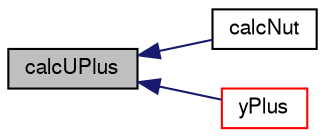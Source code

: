 digraph "calcUPlus"
{
  bgcolor="transparent";
  edge [fontname="FreeSans",fontsize="10",labelfontname="FreeSans",labelfontsize="10"];
  node [fontname="FreeSans",fontsize="10",shape=record];
  rankdir="LR";
  Node394 [label="calcUPlus",height=0.2,width=0.4,color="black", fillcolor="grey75", style="filled", fontcolor="black"];
  Node394 -> Node395 [dir="back",color="midnightblue",fontsize="10",style="solid",fontname="FreeSans"];
  Node395 [label="calcNut",height=0.2,width=0.4,color="black",URL="$a30998.html#a770ef88c60cd370e9d4eacc46f774f07",tooltip="Calculate the turbulence viscosity. "];
  Node394 -> Node396 [dir="back",color="midnightblue",fontsize="10",style="solid",fontname="FreeSans"];
  Node396 [label="yPlus",height=0.2,width=0.4,color="red",URL="$a30998.html#a0de83d05eb8aabc5f8cf747584ef03c3",tooltip="Calculate and return the yPlus at the boundary. "];
}
